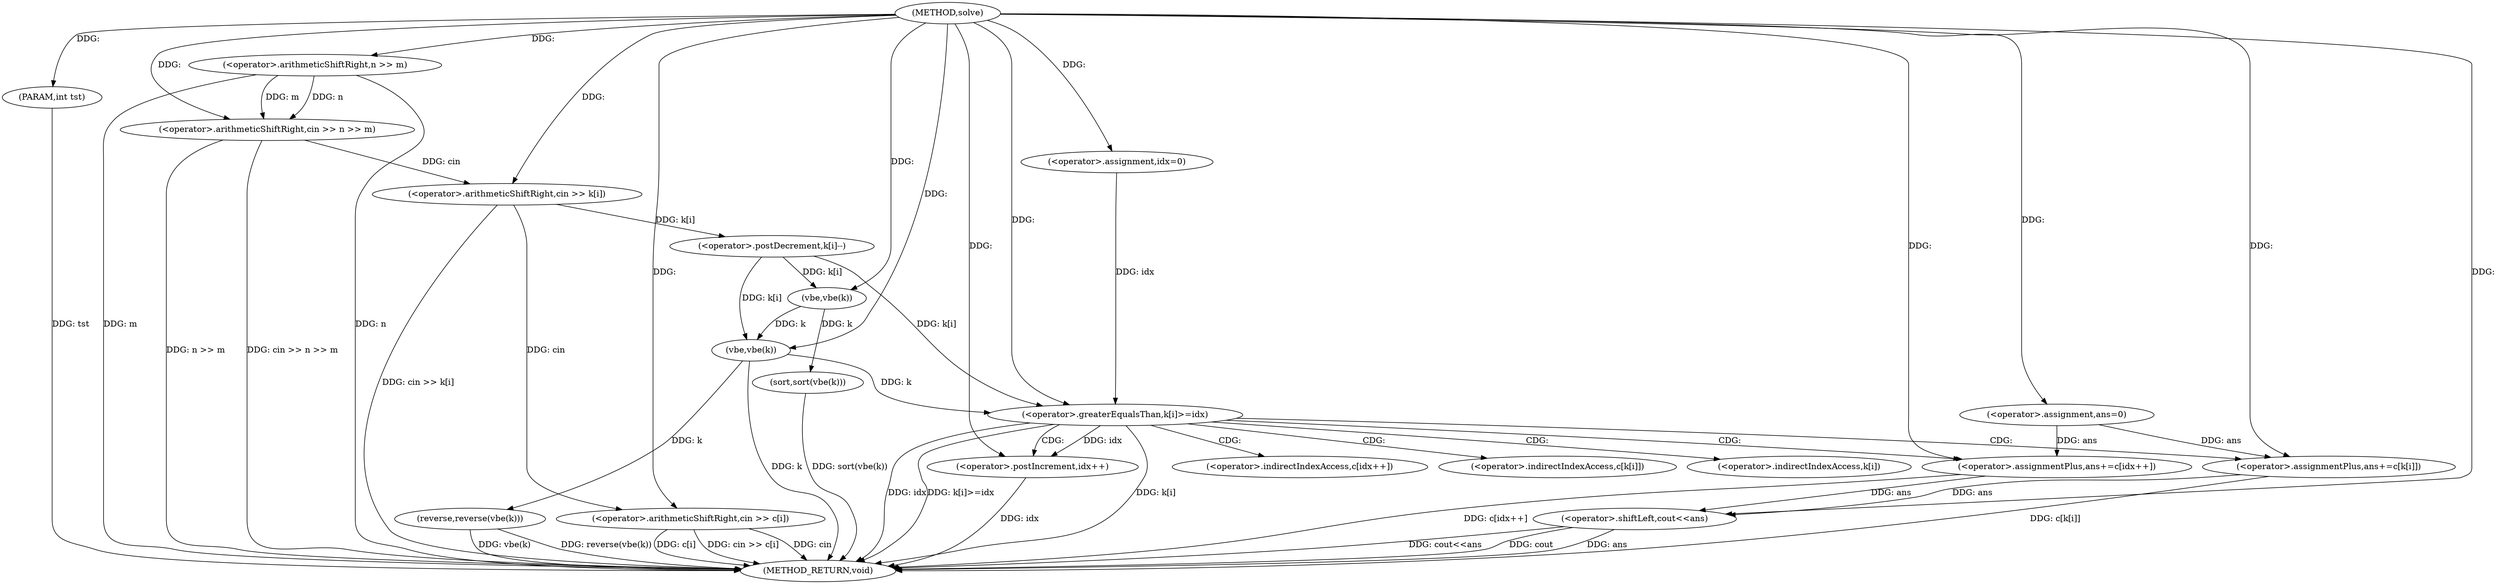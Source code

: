 digraph "solve" {  
"1000160" [label = "(METHOD,solve)" ]
"1000227" [label = "(METHOD_RETURN,void)" ]
"1000161" [label = "(PARAM,int tst)" ]
"1000165" [label = "(<operator>.arithmeticShiftRight,cin >> n >> m)" ]
"1000182" [label = "(<operator>.arithmeticShiftRight,cin >> c[i])" ]
"1000187" [label = "(sort,sort(vbe(k)))" ]
"1000190" [label = "(reverse,reverse(vbe(k)))" ]
"1000194" [label = "(<operator>.assignment,idx=0)" ]
"1000198" [label = "(<operator>.assignment,ans=0)" ]
"1000224" [label = "(<operator>.shiftLeft,cout<<ans)" ]
"1000173" [label = "(<operator>.arithmeticShiftRight,cin >> k[i])" ]
"1000178" [label = "(<operator>.postDecrement,k[i]--)" ]
"1000167" [label = "(<operator>.arithmeticShiftRight,n >> m)" ]
"1000188" [label = "(vbe,vbe(k))" ]
"1000191" [label = "(vbe,vbe(k))" ]
"1000203" [label = "(<operator>.greaterEqualsThan,k[i]>=idx)" ]
"1000209" [label = "(<operator>.assignmentPlus,ans+=c[idx++])" ]
"1000217" [label = "(<operator>.assignmentPlus,ans+=c[k[i]])" ]
"1000213" [label = "(<operator>.postIncrement,idx++)" ]
"1000211" [label = "(<operator>.indirectIndexAccess,c[idx++])" ]
"1000219" [label = "(<operator>.indirectIndexAccess,c[k[i]])" ]
"1000221" [label = "(<operator>.indirectIndexAccess,k[i])" ]
  "1000161" -> "1000227"  [ label = "DDG: tst"] 
  "1000167" -> "1000227"  [ label = "DDG: n"] 
  "1000167" -> "1000227"  [ label = "DDG: m"] 
  "1000165" -> "1000227"  [ label = "DDG: n >> m"] 
  "1000165" -> "1000227"  [ label = "DDG: cin >> n >> m"] 
  "1000173" -> "1000227"  [ label = "DDG: cin >> k[i]"] 
  "1000182" -> "1000227"  [ label = "DDG: cin"] 
  "1000182" -> "1000227"  [ label = "DDG: c[i]"] 
  "1000182" -> "1000227"  [ label = "DDG: cin >> c[i]"] 
  "1000187" -> "1000227"  [ label = "DDG: sort(vbe(k))"] 
  "1000191" -> "1000227"  [ label = "DDG: k"] 
  "1000190" -> "1000227"  [ label = "DDG: vbe(k)"] 
  "1000190" -> "1000227"  [ label = "DDG: reverse(vbe(k))"] 
  "1000203" -> "1000227"  [ label = "DDG: k[i]"] 
  "1000203" -> "1000227"  [ label = "DDG: idx"] 
  "1000203" -> "1000227"  [ label = "DDG: k[i]>=idx"] 
  "1000217" -> "1000227"  [ label = "DDG: c[k[i]]"] 
  "1000213" -> "1000227"  [ label = "DDG: idx"] 
  "1000209" -> "1000227"  [ label = "DDG: c[idx++]"] 
  "1000224" -> "1000227"  [ label = "DDG: ans"] 
  "1000224" -> "1000227"  [ label = "DDG: cout<<ans"] 
  "1000224" -> "1000227"  [ label = "DDG: cout"] 
  "1000160" -> "1000161"  [ label = "DDG: "] 
  "1000160" -> "1000194"  [ label = "DDG: "] 
  "1000160" -> "1000198"  [ label = "DDG: "] 
  "1000160" -> "1000165"  [ label = "DDG: "] 
  "1000167" -> "1000165"  [ label = "DDG: n"] 
  "1000167" -> "1000165"  [ label = "DDG: m"] 
  "1000173" -> "1000182"  [ label = "DDG: cin"] 
  "1000160" -> "1000182"  [ label = "DDG: "] 
  "1000188" -> "1000187"  [ label = "DDG: k"] 
  "1000191" -> "1000190"  [ label = "DDG: k"] 
  "1000160" -> "1000224"  [ label = "DDG: "] 
  "1000217" -> "1000224"  [ label = "DDG: ans"] 
  "1000209" -> "1000224"  [ label = "DDG: ans"] 
  "1000160" -> "1000167"  [ label = "DDG: "] 
  "1000165" -> "1000173"  [ label = "DDG: cin"] 
  "1000160" -> "1000173"  [ label = "DDG: "] 
  "1000173" -> "1000178"  [ label = "DDG: k[i]"] 
  "1000178" -> "1000188"  [ label = "DDG: k[i]"] 
  "1000160" -> "1000188"  [ label = "DDG: "] 
  "1000178" -> "1000191"  [ label = "DDG: k[i]"] 
  "1000188" -> "1000191"  [ label = "DDG: k"] 
  "1000160" -> "1000191"  [ label = "DDG: "] 
  "1000178" -> "1000203"  [ label = "DDG: k[i]"] 
  "1000191" -> "1000203"  [ label = "DDG: k"] 
  "1000194" -> "1000203"  [ label = "DDG: idx"] 
  "1000160" -> "1000203"  [ label = "DDG: "] 
  "1000198" -> "1000209"  [ label = "DDG: ans"] 
  "1000160" -> "1000209"  [ label = "DDG: "] 
  "1000198" -> "1000217"  [ label = "DDG: ans"] 
  "1000160" -> "1000217"  [ label = "DDG: "] 
  "1000203" -> "1000213"  [ label = "DDG: idx"] 
  "1000160" -> "1000213"  [ label = "DDG: "] 
  "1000203" -> "1000213"  [ label = "CDG: "] 
  "1000203" -> "1000211"  [ label = "CDG: "] 
  "1000203" -> "1000217"  [ label = "CDG: "] 
  "1000203" -> "1000209"  [ label = "CDG: "] 
  "1000203" -> "1000221"  [ label = "CDG: "] 
  "1000203" -> "1000219"  [ label = "CDG: "] 
}
